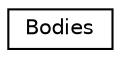 digraph "Graphical Class Hierarchy"
{
  edge [fontname="Helvetica",fontsize="10",labelfontname="Helvetica",labelfontsize="10"];
  node [fontname="Helvetica",fontsize="10",shape=record];
  rankdir="LR";
  Node1 [label="Bodies",height=0.2,width=0.4,color="black", fillcolor="white", style="filled",URL="$classBodies.html"];
}
